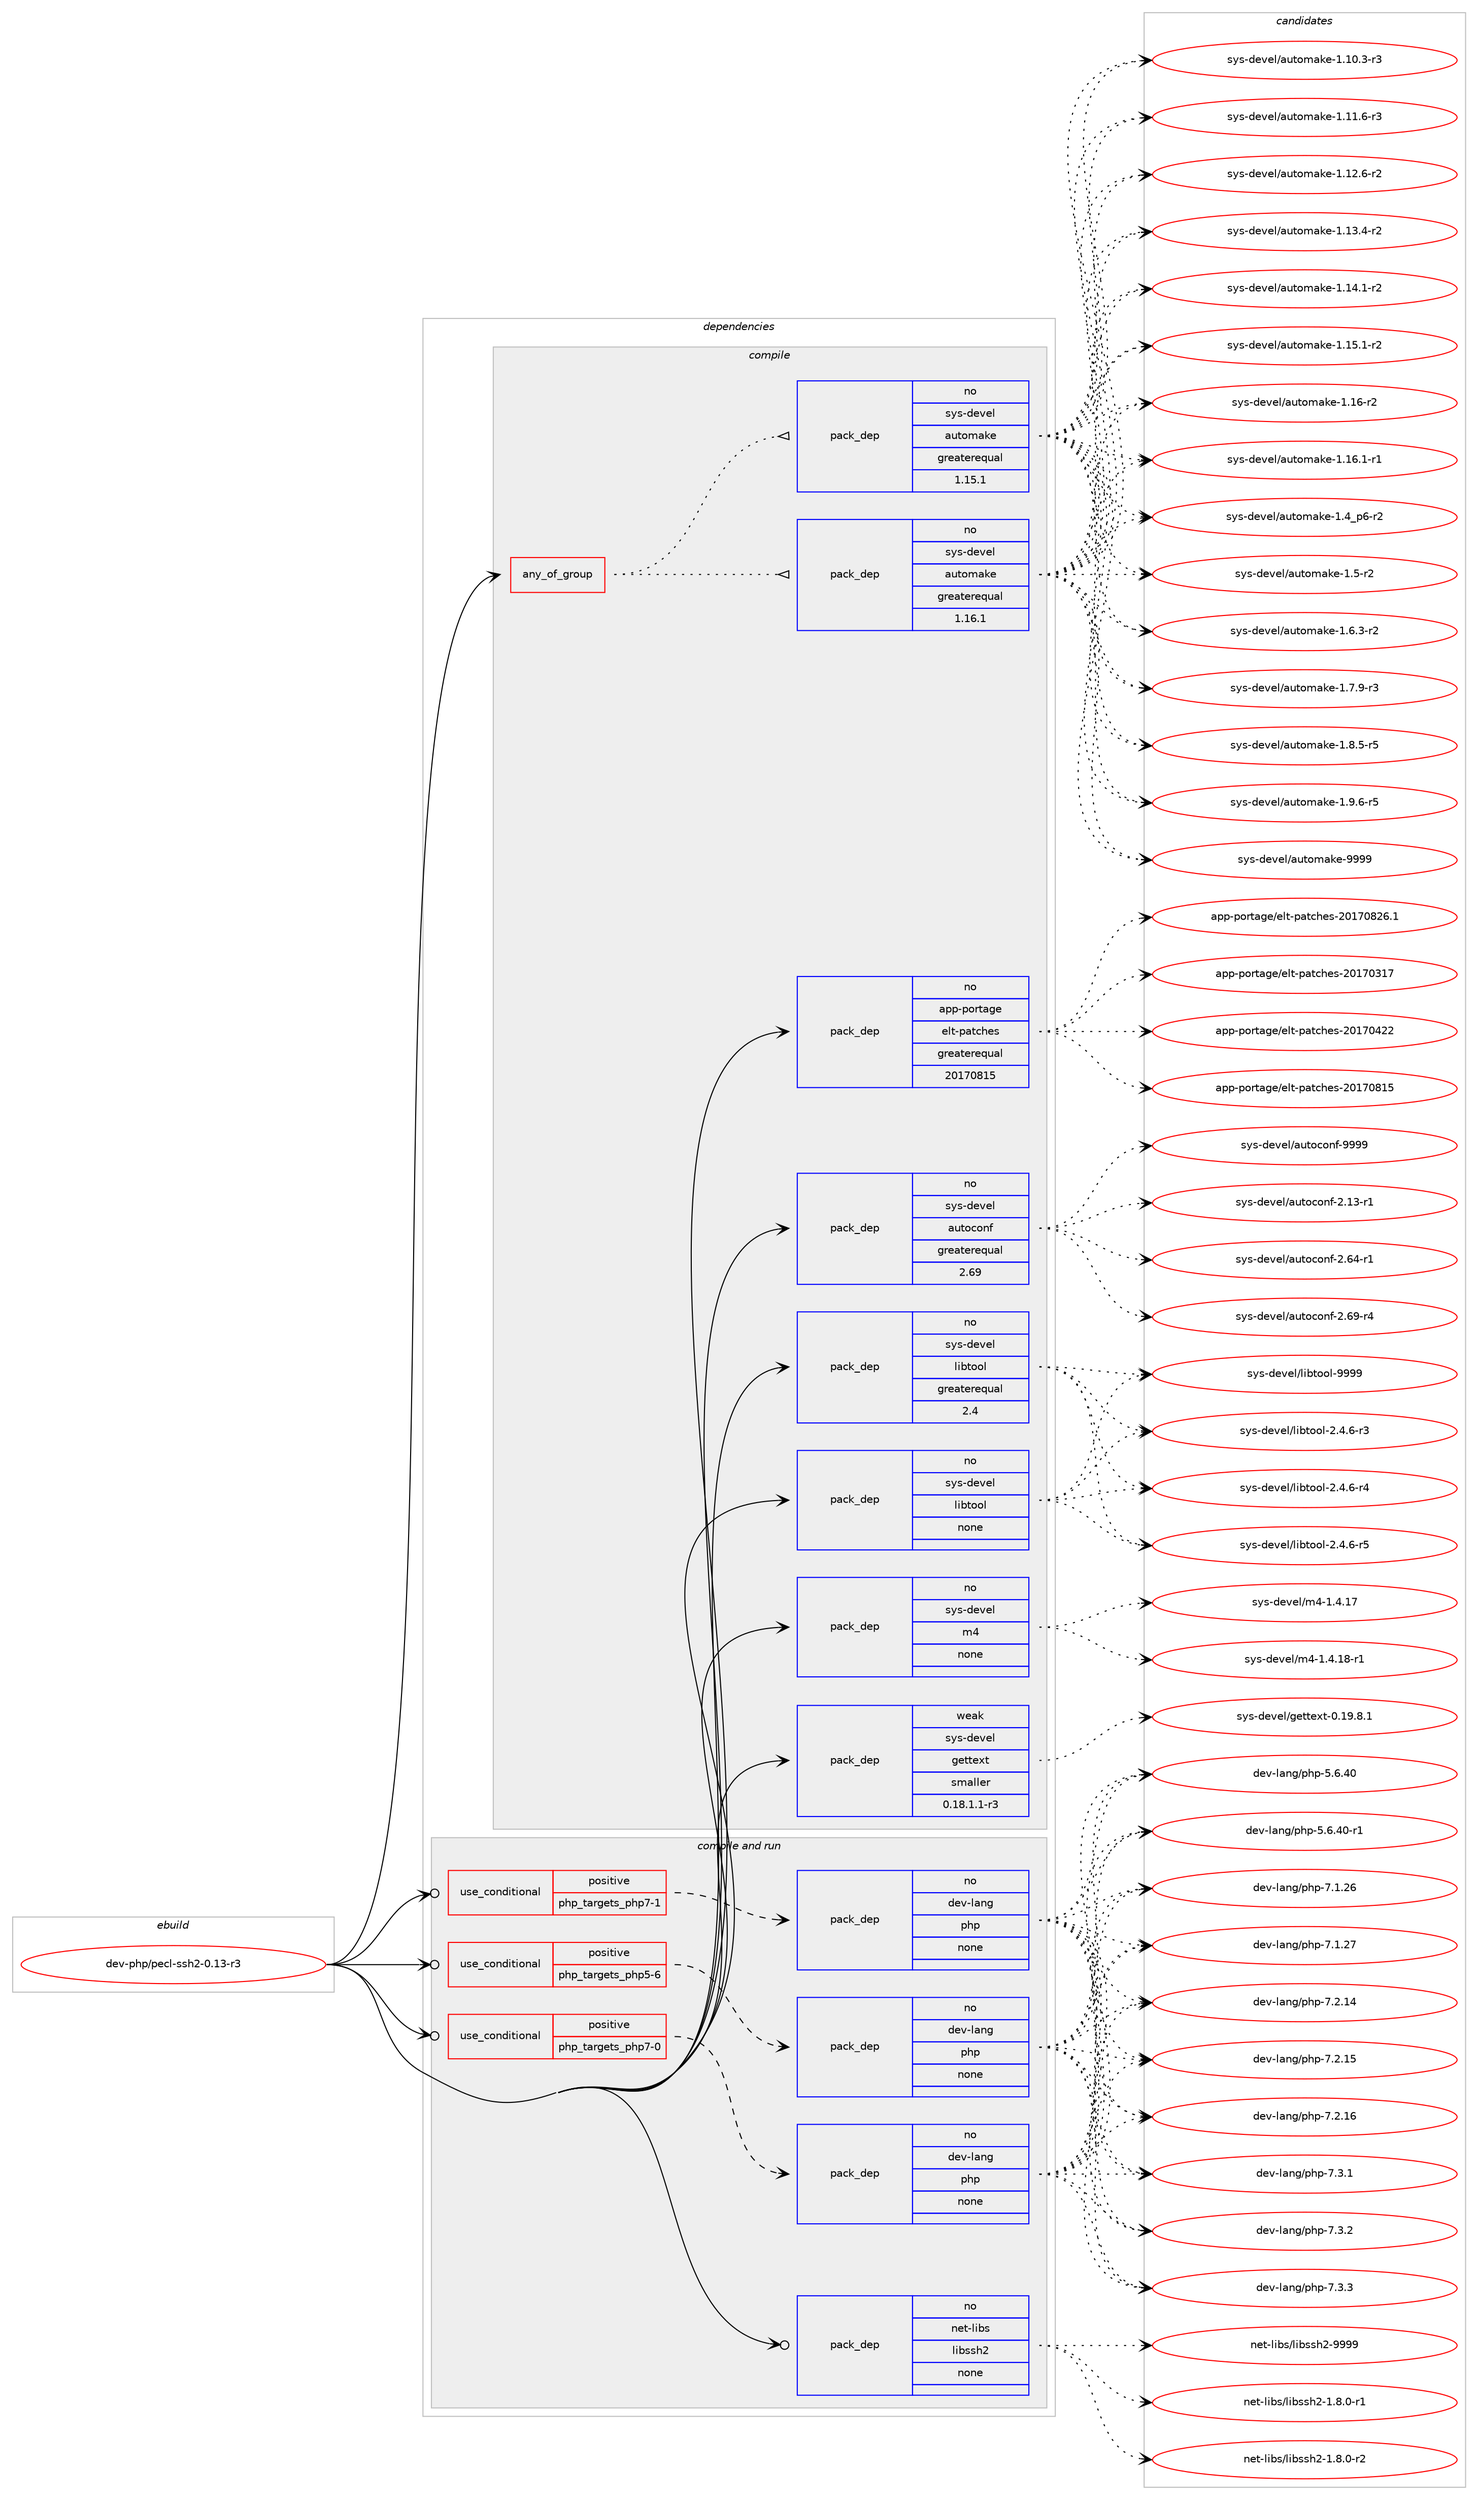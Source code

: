 digraph prolog {

# *************
# Graph options
# *************

newrank=true;
concentrate=true;
compound=true;
graph [rankdir=LR,fontname=Helvetica,fontsize=10,ranksep=1.5];#, ranksep=2.5, nodesep=0.2];
edge  [arrowhead=vee];
node  [fontname=Helvetica,fontsize=10];

# **********
# The ebuild
# **********

subgraph cluster_leftcol {
color=gray;
rank=same;
label=<<i>ebuild</i>>;
id [label="dev-php/pecl-ssh2-0.13-r3", color=red, width=4, href="../dev-php/pecl-ssh2-0.13-r3.svg"];
}

# ****************
# The dependencies
# ****************

subgraph cluster_midcol {
color=gray;
label=<<i>dependencies</i>>;
subgraph cluster_compile {
fillcolor="#eeeeee";
style=filled;
label=<<i>compile</i>>;
subgraph any22618 {
dependency1395302 [label=<<TABLE BORDER="0" CELLBORDER="1" CELLSPACING="0" CELLPADDING="4"><TR><TD CELLPADDING="10">any_of_group</TD></TR></TABLE>>, shape=none, color=red];subgraph pack1002196 {
dependency1395303 [label=<<TABLE BORDER="0" CELLBORDER="1" CELLSPACING="0" CELLPADDING="4" WIDTH="220"><TR><TD ROWSPAN="6" CELLPADDING="30">pack_dep</TD></TR><TR><TD WIDTH="110">no</TD></TR><TR><TD>sys-devel</TD></TR><TR><TD>automake</TD></TR><TR><TD>greaterequal</TD></TR><TR><TD>1.16.1</TD></TR></TABLE>>, shape=none, color=blue];
}
dependency1395302:e -> dependency1395303:w [weight=20,style="dotted",arrowhead="oinv"];
subgraph pack1002197 {
dependency1395304 [label=<<TABLE BORDER="0" CELLBORDER="1" CELLSPACING="0" CELLPADDING="4" WIDTH="220"><TR><TD ROWSPAN="6" CELLPADDING="30">pack_dep</TD></TR><TR><TD WIDTH="110">no</TD></TR><TR><TD>sys-devel</TD></TR><TR><TD>automake</TD></TR><TR><TD>greaterequal</TD></TR><TR><TD>1.15.1</TD></TR></TABLE>>, shape=none, color=blue];
}
dependency1395302:e -> dependency1395304:w [weight=20,style="dotted",arrowhead="oinv"];
}
id:e -> dependency1395302:w [weight=20,style="solid",arrowhead="vee"];
subgraph pack1002198 {
dependency1395305 [label=<<TABLE BORDER="0" CELLBORDER="1" CELLSPACING="0" CELLPADDING="4" WIDTH="220"><TR><TD ROWSPAN="6" CELLPADDING="30">pack_dep</TD></TR><TR><TD WIDTH="110">no</TD></TR><TR><TD>app-portage</TD></TR><TR><TD>elt-patches</TD></TR><TR><TD>greaterequal</TD></TR><TR><TD>20170815</TD></TR></TABLE>>, shape=none, color=blue];
}
id:e -> dependency1395305:w [weight=20,style="solid",arrowhead="vee"];
subgraph pack1002199 {
dependency1395306 [label=<<TABLE BORDER="0" CELLBORDER="1" CELLSPACING="0" CELLPADDING="4" WIDTH="220"><TR><TD ROWSPAN="6" CELLPADDING="30">pack_dep</TD></TR><TR><TD WIDTH="110">no</TD></TR><TR><TD>sys-devel</TD></TR><TR><TD>autoconf</TD></TR><TR><TD>greaterequal</TD></TR><TR><TD>2.69</TD></TR></TABLE>>, shape=none, color=blue];
}
id:e -> dependency1395306:w [weight=20,style="solid",arrowhead="vee"];
subgraph pack1002200 {
dependency1395307 [label=<<TABLE BORDER="0" CELLBORDER="1" CELLSPACING="0" CELLPADDING="4" WIDTH="220"><TR><TD ROWSPAN="6" CELLPADDING="30">pack_dep</TD></TR><TR><TD WIDTH="110">no</TD></TR><TR><TD>sys-devel</TD></TR><TR><TD>libtool</TD></TR><TR><TD>greaterequal</TD></TR><TR><TD>2.4</TD></TR></TABLE>>, shape=none, color=blue];
}
id:e -> dependency1395307:w [weight=20,style="solid",arrowhead="vee"];
subgraph pack1002201 {
dependency1395308 [label=<<TABLE BORDER="0" CELLBORDER="1" CELLSPACING="0" CELLPADDING="4" WIDTH="220"><TR><TD ROWSPAN="6" CELLPADDING="30">pack_dep</TD></TR><TR><TD WIDTH="110">no</TD></TR><TR><TD>sys-devel</TD></TR><TR><TD>libtool</TD></TR><TR><TD>none</TD></TR><TR><TD></TD></TR></TABLE>>, shape=none, color=blue];
}
id:e -> dependency1395308:w [weight=20,style="solid",arrowhead="vee"];
subgraph pack1002202 {
dependency1395309 [label=<<TABLE BORDER="0" CELLBORDER="1" CELLSPACING="0" CELLPADDING="4" WIDTH="220"><TR><TD ROWSPAN="6" CELLPADDING="30">pack_dep</TD></TR><TR><TD WIDTH="110">no</TD></TR><TR><TD>sys-devel</TD></TR><TR><TD>m4</TD></TR><TR><TD>none</TD></TR><TR><TD></TD></TR></TABLE>>, shape=none, color=blue];
}
id:e -> dependency1395309:w [weight=20,style="solid",arrowhead="vee"];
subgraph pack1002203 {
dependency1395310 [label=<<TABLE BORDER="0" CELLBORDER="1" CELLSPACING="0" CELLPADDING="4" WIDTH="220"><TR><TD ROWSPAN="6" CELLPADDING="30">pack_dep</TD></TR><TR><TD WIDTH="110">weak</TD></TR><TR><TD>sys-devel</TD></TR><TR><TD>gettext</TD></TR><TR><TD>smaller</TD></TR><TR><TD>0.18.1.1-r3</TD></TR></TABLE>>, shape=none, color=blue];
}
id:e -> dependency1395310:w [weight=20,style="solid",arrowhead="vee"];
}
subgraph cluster_compileandrun {
fillcolor="#eeeeee";
style=filled;
label=<<i>compile and run</i>>;
subgraph cond369923 {
dependency1395311 [label=<<TABLE BORDER="0" CELLBORDER="1" CELLSPACING="0" CELLPADDING="4"><TR><TD ROWSPAN="3" CELLPADDING="10">use_conditional</TD></TR><TR><TD>positive</TD></TR><TR><TD>php_targets_php5-6</TD></TR></TABLE>>, shape=none, color=red];
subgraph pack1002204 {
dependency1395312 [label=<<TABLE BORDER="0" CELLBORDER="1" CELLSPACING="0" CELLPADDING="4" WIDTH="220"><TR><TD ROWSPAN="6" CELLPADDING="30">pack_dep</TD></TR><TR><TD WIDTH="110">no</TD></TR><TR><TD>dev-lang</TD></TR><TR><TD>php</TD></TR><TR><TD>none</TD></TR><TR><TD></TD></TR></TABLE>>, shape=none, color=blue];
}
dependency1395311:e -> dependency1395312:w [weight=20,style="dashed",arrowhead="vee"];
}
id:e -> dependency1395311:w [weight=20,style="solid",arrowhead="odotvee"];
subgraph cond369924 {
dependency1395313 [label=<<TABLE BORDER="0" CELLBORDER="1" CELLSPACING="0" CELLPADDING="4"><TR><TD ROWSPAN="3" CELLPADDING="10">use_conditional</TD></TR><TR><TD>positive</TD></TR><TR><TD>php_targets_php7-0</TD></TR></TABLE>>, shape=none, color=red];
subgraph pack1002205 {
dependency1395314 [label=<<TABLE BORDER="0" CELLBORDER="1" CELLSPACING="0" CELLPADDING="4" WIDTH="220"><TR><TD ROWSPAN="6" CELLPADDING="30">pack_dep</TD></TR><TR><TD WIDTH="110">no</TD></TR><TR><TD>dev-lang</TD></TR><TR><TD>php</TD></TR><TR><TD>none</TD></TR><TR><TD></TD></TR></TABLE>>, shape=none, color=blue];
}
dependency1395313:e -> dependency1395314:w [weight=20,style="dashed",arrowhead="vee"];
}
id:e -> dependency1395313:w [weight=20,style="solid",arrowhead="odotvee"];
subgraph cond369925 {
dependency1395315 [label=<<TABLE BORDER="0" CELLBORDER="1" CELLSPACING="0" CELLPADDING="4"><TR><TD ROWSPAN="3" CELLPADDING="10">use_conditional</TD></TR><TR><TD>positive</TD></TR><TR><TD>php_targets_php7-1</TD></TR></TABLE>>, shape=none, color=red];
subgraph pack1002206 {
dependency1395316 [label=<<TABLE BORDER="0" CELLBORDER="1" CELLSPACING="0" CELLPADDING="4" WIDTH="220"><TR><TD ROWSPAN="6" CELLPADDING="30">pack_dep</TD></TR><TR><TD WIDTH="110">no</TD></TR><TR><TD>dev-lang</TD></TR><TR><TD>php</TD></TR><TR><TD>none</TD></TR><TR><TD></TD></TR></TABLE>>, shape=none, color=blue];
}
dependency1395315:e -> dependency1395316:w [weight=20,style="dashed",arrowhead="vee"];
}
id:e -> dependency1395315:w [weight=20,style="solid",arrowhead="odotvee"];
subgraph pack1002207 {
dependency1395317 [label=<<TABLE BORDER="0" CELLBORDER="1" CELLSPACING="0" CELLPADDING="4" WIDTH="220"><TR><TD ROWSPAN="6" CELLPADDING="30">pack_dep</TD></TR><TR><TD WIDTH="110">no</TD></TR><TR><TD>net-libs</TD></TR><TR><TD>libssh2</TD></TR><TR><TD>none</TD></TR><TR><TD></TD></TR></TABLE>>, shape=none, color=blue];
}
id:e -> dependency1395317:w [weight=20,style="solid",arrowhead="odotvee"];
}
subgraph cluster_run {
fillcolor="#eeeeee";
style=filled;
label=<<i>run</i>>;
}
}

# **************
# The candidates
# **************

subgraph cluster_choices {
rank=same;
color=gray;
label=<<i>candidates</i>>;

subgraph choice1002196 {
color=black;
nodesep=1;
choice11512111545100101118101108479711711611110997107101454946494846514511451 [label="sys-devel/automake-1.10.3-r3", color=red, width=4,href="../sys-devel/automake-1.10.3-r3.svg"];
choice11512111545100101118101108479711711611110997107101454946494946544511451 [label="sys-devel/automake-1.11.6-r3", color=red, width=4,href="../sys-devel/automake-1.11.6-r3.svg"];
choice11512111545100101118101108479711711611110997107101454946495046544511450 [label="sys-devel/automake-1.12.6-r2", color=red, width=4,href="../sys-devel/automake-1.12.6-r2.svg"];
choice11512111545100101118101108479711711611110997107101454946495146524511450 [label="sys-devel/automake-1.13.4-r2", color=red, width=4,href="../sys-devel/automake-1.13.4-r2.svg"];
choice11512111545100101118101108479711711611110997107101454946495246494511450 [label="sys-devel/automake-1.14.1-r2", color=red, width=4,href="../sys-devel/automake-1.14.1-r2.svg"];
choice11512111545100101118101108479711711611110997107101454946495346494511450 [label="sys-devel/automake-1.15.1-r2", color=red, width=4,href="../sys-devel/automake-1.15.1-r2.svg"];
choice1151211154510010111810110847971171161111099710710145494649544511450 [label="sys-devel/automake-1.16-r2", color=red, width=4,href="../sys-devel/automake-1.16-r2.svg"];
choice11512111545100101118101108479711711611110997107101454946495446494511449 [label="sys-devel/automake-1.16.1-r1", color=red, width=4,href="../sys-devel/automake-1.16.1-r1.svg"];
choice115121115451001011181011084797117116111109971071014549465295112544511450 [label="sys-devel/automake-1.4_p6-r2", color=red, width=4,href="../sys-devel/automake-1.4_p6-r2.svg"];
choice11512111545100101118101108479711711611110997107101454946534511450 [label="sys-devel/automake-1.5-r2", color=red, width=4,href="../sys-devel/automake-1.5-r2.svg"];
choice115121115451001011181011084797117116111109971071014549465446514511450 [label="sys-devel/automake-1.6.3-r2", color=red, width=4,href="../sys-devel/automake-1.6.3-r2.svg"];
choice115121115451001011181011084797117116111109971071014549465546574511451 [label="sys-devel/automake-1.7.9-r3", color=red, width=4,href="../sys-devel/automake-1.7.9-r3.svg"];
choice115121115451001011181011084797117116111109971071014549465646534511453 [label="sys-devel/automake-1.8.5-r5", color=red, width=4,href="../sys-devel/automake-1.8.5-r5.svg"];
choice115121115451001011181011084797117116111109971071014549465746544511453 [label="sys-devel/automake-1.9.6-r5", color=red, width=4,href="../sys-devel/automake-1.9.6-r5.svg"];
choice115121115451001011181011084797117116111109971071014557575757 [label="sys-devel/automake-9999", color=red, width=4,href="../sys-devel/automake-9999.svg"];
dependency1395303:e -> choice11512111545100101118101108479711711611110997107101454946494846514511451:w [style=dotted,weight="100"];
dependency1395303:e -> choice11512111545100101118101108479711711611110997107101454946494946544511451:w [style=dotted,weight="100"];
dependency1395303:e -> choice11512111545100101118101108479711711611110997107101454946495046544511450:w [style=dotted,weight="100"];
dependency1395303:e -> choice11512111545100101118101108479711711611110997107101454946495146524511450:w [style=dotted,weight="100"];
dependency1395303:e -> choice11512111545100101118101108479711711611110997107101454946495246494511450:w [style=dotted,weight="100"];
dependency1395303:e -> choice11512111545100101118101108479711711611110997107101454946495346494511450:w [style=dotted,weight="100"];
dependency1395303:e -> choice1151211154510010111810110847971171161111099710710145494649544511450:w [style=dotted,weight="100"];
dependency1395303:e -> choice11512111545100101118101108479711711611110997107101454946495446494511449:w [style=dotted,weight="100"];
dependency1395303:e -> choice115121115451001011181011084797117116111109971071014549465295112544511450:w [style=dotted,weight="100"];
dependency1395303:e -> choice11512111545100101118101108479711711611110997107101454946534511450:w [style=dotted,weight="100"];
dependency1395303:e -> choice115121115451001011181011084797117116111109971071014549465446514511450:w [style=dotted,weight="100"];
dependency1395303:e -> choice115121115451001011181011084797117116111109971071014549465546574511451:w [style=dotted,weight="100"];
dependency1395303:e -> choice115121115451001011181011084797117116111109971071014549465646534511453:w [style=dotted,weight="100"];
dependency1395303:e -> choice115121115451001011181011084797117116111109971071014549465746544511453:w [style=dotted,weight="100"];
dependency1395303:e -> choice115121115451001011181011084797117116111109971071014557575757:w [style=dotted,weight="100"];
}
subgraph choice1002197 {
color=black;
nodesep=1;
choice11512111545100101118101108479711711611110997107101454946494846514511451 [label="sys-devel/automake-1.10.3-r3", color=red, width=4,href="../sys-devel/automake-1.10.3-r3.svg"];
choice11512111545100101118101108479711711611110997107101454946494946544511451 [label="sys-devel/automake-1.11.6-r3", color=red, width=4,href="../sys-devel/automake-1.11.6-r3.svg"];
choice11512111545100101118101108479711711611110997107101454946495046544511450 [label="sys-devel/automake-1.12.6-r2", color=red, width=4,href="../sys-devel/automake-1.12.6-r2.svg"];
choice11512111545100101118101108479711711611110997107101454946495146524511450 [label="sys-devel/automake-1.13.4-r2", color=red, width=4,href="../sys-devel/automake-1.13.4-r2.svg"];
choice11512111545100101118101108479711711611110997107101454946495246494511450 [label="sys-devel/automake-1.14.1-r2", color=red, width=4,href="../sys-devel/automake-1.14.1-r2.svg"];
choice11512111545100101118101108479711711611110997107101454946495346494511450 [label="sys-devel/automake-1.15.1-r2", color=red, width=4,href="../sys-devel/automake-1.15.1-r2.svg"];
choice1151211154510010111810110847971171161111099710710145494649544511450 [label="sys-devel/automake-1.16-r2", color=red, width=4,href="../sys-devel/automake-1.16-r2.svg"];
choice11512111545100101118101108479711711611110997107101454946495446494511449 [label="sys-devel/automake-1.16.1-r1", color=red, width=4,href="../sys-devel/automake-1.16.1-r1.svg"];
choice115121115451001011181011084797117116111109971071014549465295112544511450 [label="sys-devel/automake-1.4_p6-r2", color=red, width=4,href="../sys-devel/automake-1.4_p6-r2.svg"];
choice11512111545100101118101108479711711611110997107101454946534511450 [label="sys-devel/automake-1.5-r2", color=red, width=4,href="../sys-devel/automake-1.5-r2.svg"];
choice115121115451001011181011084797117116111109971071014549465446514511450 [label="sys-devel/automake-1.6.3-r2", color=red, width=4,href="../sys-devel/automake-1.6.3-r2.svg"];
choice115121115451001011181011084797117116111109971071014549465546574511451 [label="sys-devel/automake-1.7.9-r3", color=red, width=4,href="../sys-devel/automake-1.7.9-r3.svg"];
choice115121115451001011181011084797117116111109971071014549465646534511453 [label="sys-devel/automake-1.8.5-r5", color=red, width=4,href="../sys-devel/automake-1.8.5-r5.svg"];
choice115121115451001011181011084797117116111109971071014549465746544511453 [label="sys-devel/automake-1.9.6-r5", color=red, width=4,href="../sys-devel/automake-1.9.6-r5.svg"];
choice115121115451001011181011084797117116111109971071014557575757 [label="sys-devel/automake-9999", color=red, width=4,href="../sys-devel/automake-9999.svg"];
dependency1395304:e -> choice11512111545100101118101108479711711611110997107101454946494846514511451:w [style=dotted,weight="100"];
dependency1395304:e -> choice11512111545100101118101108479711711611110997107101454946494946544511451:w [style=dotted,weight="100"];
dependency1395304:e -> choice11512111545100101118101108479711711611110997107101454946495046544511450:w [style=dotted,weight="100"];
dependency1395304:e -> choice11512111545100101118101108479711711611110997107101454946495146524511450:w [style=dotted,weight="100"];
dependency1395304:e -> choice11512111545100101118101108479711711611110997107101454946495246494511450:w [style=dotted,weight="100"];
dependency1395304:e -> choice11512111545100101118101108479711711611110997107101454946495346494511450:w [style=dotted,weight="100"];
dependency1395304:e -> choice1151211154510010111810110847971171161111099710710145494649544511450:w [style=dotted,weight="100"];
dependency1395304:e -> choice11512111545100101118101108479711711611110997107101454946495446494511449:w [style=dotted,weight="100"];
dependency1395304:e -> choice115121115451001011181011084797117116111109971071014549465295112544511450:w [style=dotted,weight="100"];
dependency1395304:e -> choice11512111545100101118101108479711711611110997107101454946534511450:w [style=dotted,weight="100"];
dependency1395304:e -> choice115121115451001011181011084797117116111109971071014549465446514511450:w [style=dotted,weight="100"];
dependency1395304:e -> choice115121115451001011181011084797117116111109971071014549465546574511451:w [style=dotted,weight="100"];
dependency1395304:e -> choice115121115451001011181011084797117116111109971071014549465646534511453:w [style=dotted,weight="100"];
dependency1395304:e -> choice115121115451001011181011084797117116111109971071014549465746544511453:w [style=dotted,weight="100"];
dependency1395304:e -> choice115121115451001011181011084797117116111109971071014557575757:w [style=dotted,weight="100"];
}
subgraph choice1002198 {
color=black;
nodesep=1;
choice97112112451121111141169710310147101108116451129711699104101115455048495548514955 [label="app-portage/elt-patches-20170317", color=red, width=4,href="../app-portage/elt-patches-20170317.svg"];
choice97112112451121111141169710310147101108116451129711699104101115455048495548525050 [label="app-portage/elt-patches-20170422", color=red, width=4,href="../app-portage/elt-patches-20170422.svg"];
choice97112112451121111141169710310147101108116451129711699104101115455048495548564953 [label="app-portage/elt-patches-20170815", color=red, width=4,href="../app-portage/elt-patches-20170815.svg"];
choice971121124511211111411697103101471011081164511297116991041011154550484955485650544649 [label="app-portage/elt-patches-20170826.1", color=red, width=4,href="../app-portage/elt-patches-20170826.1.svg"];
dependency1395305:e -> choice97112112451121111141169710310147101108116451129711699104101115455048495548514955:w [style=dotted,weight="100"];
dependency1395305:e -> choice97112112451121111141169710310147101108116451129711699104101115455048495548525050:w [style=dotted,weight="100"];
dependency1395305:e -> choice97112112451121111141169710310147101108116451129711699104101115455048495548564953:w [style=dotted,weight="100"];
dependency1395305:e -> choice971121124511211111411697103101471011081164511297116991041011154550484955485650544649:w [style=dotted,weight="100"];
}
subgraph choice1002199 {
color=black;
nodesep=1;
choice1151211154510010111810110847971171161119911111010245504649514511449 [label="sys-devel/autoconf-2.13-r1", color=red, width=4,href="../sys-devel/autoconf-2.13-r1.svg"];
choice1151211154510010111810110847971171161119911111010245504654524511449 [label="sys-devel/autoconf-2.64-r1", color=red, width=4,href="../sys-devel/autoconf-2.64-r1.svg"];
choice1151211154510010111810110847971171161119911111010245504654574511452 [label="sys-devel/autoconf-2.69-r4", color=red, width=4,href="../sys-devel/autoconf-2.69-r4.svg"];
choice115121115451001011181011084797117116111991111101024557575757 [label="sys-devel/autoconf-9999", color=red, width=4,href="../sys-devel/autoconf-9999.svg"];
dependency1395306:e -> choice1151211154510010111810110847971171161119911111010245504649514511449:w [style=dotted,weight="100"];
dependency1395306:e -> choice1151211154510010111810110847971171161119911111010245504654524511449:w [style=dotted,weight="100"];
dependency1395306:e -> choice1151211154510010111810110847971171161119911111010245504654574511452:w [style=dotted,weight="100"];
dependency1395306:e -> choice115121115451001011181011084797117116111991111101024557575757:w [style=dotted,weight="100"];
}
subgraph choice1002200 {
color=black;
nodesep=1;
choice1151211154510010111810110847108105981161111111084550465246544511451 [label="sys-devel/libtool-2.4.6-r3", color=red, width=4,href="../sys-devel/libtool-2.4.6-r3.svg"];
choice1151211154510010111810110847108105981161111111084550465246544511452 [label="sys-devel/libtool-2.4.6-r4", color=red, width=4,href="../sys-devel/libtool-2.4.6-r4.svg"];
choice1151211154510010111810110847108105981161111111084550465246544511453 [label="sys-devel/libtool-2.4.6-r5", color=red, width=4,href="../sys-devel/libtool-2.4.6-r5.svg"];
choice1151211154510010111810110847108105981161111111084557575757 [label="sys-devel/libtool-9999", color=red, width=4,href="../sys-devel/libtool-9999.svg"];
dependency1395307:e -> choice1151211154510010111810110847108105981161111111084550465246544511451:w [style=dotted,weight="100"];
dependency1395307:e -> choice1151211154510010111810110847108105981161111111084550465246544511452:w [style=dotted,weight="100"];
dependency1395307:e -> choice1151211154510010111810110847108105981161111111084550465246544511453:w [style=dotted,weight="100"];
dependency1395307:e -> choice1151211154510010111810110847108105981161111111084557575757:w [style=dotted,weight="100"];
}
subgraph choice1002201 {
color=black;
nodesep=1;
choice1151211154510010111810110847108105981161111111084550465246544511451 [label="sys-devel/libtool-2.4.6-r3", color=red, width=4,href="../sys-devel/libtool-2.4.6-r3.svg"];
choice1151211154510010111810110847108105981161111111084550465246544511452 [label="sys-devel/libtool-2.4.6-r4", color=red, width=4,href="../sys-devel/libtool-2.4.6-r4.svg"];
choice1151211154510010111810110847108105981161111111084550465246544511453 [label="sys-devel/libtool-2.4.6-r5", color=red, width=4,href="../sys-devel/libtool-2.4.6-r5.svg"];
choice1151211154510010111810110847108105981161111111084557575757 [label="sys-devel/libtool-9999", color=red, width=4,href="../sys-devel/libtool-9999.svg"];
dependency1395308:e -> choice1151211154510010111810110847108105981161111111084550465246544511451:w [style=dotted,weight="100"];
dependency1395308:e -> choice1151211154510010111810110847108105981161111111084550465246544511452:w [style=dotted,weight="100"];
dependency1395308:e -> choice1151211154510010111810110847108105981161111111084550465246544511453:w [style=dotted,weight="100"];
dependency1395308:e -> choice1151211154510010111810110847108105981161111111084557575757:w [style=dotted,weight="100"];
}
subgraph choice1002202 {
color=black;
nodesep=1;
choice11512111545100101118101108471095245494652464955 [label="sys-devel/m4-1.4.17", color=red, width=4,href="../sys-devel/m4-1.4.17.svg"];
choice115121115451001011181011084710952454946524649564511449 [label="sys-devel/m4-1.4.18-r1", color=red, width=4,href="../sys-devel/m4-1.4.18-r1.svg"];
dependency1395309:e -> choice11512111545100101118101108471095245494652464955:w [style=dotted,weight="100"];
dependency1395309:e -> choice115121115451001011181011084710952454946524649564511449:w [style=dotted,weight="100"];
}
subgraph choice1002203 {
color=black;
nodesep=1;
choice1151211154510010111810110847103101116116101120116454846495746564649 [label="sys-devel/gettext-0.19.8.1", color=red, width=4,href="../sys-devel/gettext-0.19.8.1.svg"];
dependency1395310:e -> choice1151211154510010111810110847103101116116101120116454846495746564649:w [style=dotted,weight="100"];
}
subgraph choice1002204 {
color=black;
nodesep=1;
choice10010111845108971101034711210411245534654465248 [label="dev-lang/php-5.6.40", color=red, width=4,href="../dev-lang/php-5.6.40.svg"];
choice100101118451089711010347112104112455346544652484511449 [label="dev-lang/php-5.6.40-r1", color=red, width=4,href="../dev-lang/php-5.6.40-r1.svg"];
choice10010111845108971101034711210411245554649465054 [label="dev-lang/php-7.1.26", color=red, width=4,href="../dev-lang/php-7.1.26.svg"];
choice10010111845108971101034711210411245554649465055 [label="dev-lang/php-7.1.27", color=red, width=4,href="../dev-lang/php-7.1.27.svg"];
choice10010111845108971101034711210411245554650464952 [label="dev-lang/php-7.2.14", color=red, width=4,href="../dev-lang/php-7.2.14.svg"];
choice10010111845108971101034711210411245554650464953 [label="dev-lang/php-7.2.15", color=red, width=4,href="../dev-lang/php-7.2.15.svg"];
choice10010111845108971101034711210411245554650464954 [label="dev-lang/php-7.2.16", color=red, width=4,href="../dev-lang/php-7.2.16.svg"];
choice100101118451089711010347112104112455546514649 [label="dev-lang/php-7.3.1", color=red, width=4,href="../dev-lang/php-7.3.1.svg"];
choice100101118451089711010347112104112455546514650 [label="dev-lang/php-7.3.2", color=red, width=4,href="../dev-lang/php-7.3.2.svg"];
choice100101118451089711010347112104112455546514651 [label="dev-lang/php-7.3.3", color=red, width=4,href="../dev-lang/php-7.3.3.svg"];
dependency1395312:e -> choice10010111845108971101034711210411245534654465248:w [style=dotted,weight="100"];
dependency1395312:e -> choice100101118451089711010347112104112455346544652484511449:w [style=dotted,weight="100"];
dependency1395312:e -> choice10010111845108971101034711210411245554649465054:w [style=dotted,weight="100"];
dependency1395312:e -> choice10010111845108971101034711210411245554649465055:w [style=dotted,weight="100"];
dependency1395312:e -> choice10010111845108971101034711210411245554650464952:w [style=dotted,weight="100"];
dependency1395312:e -> choice10010111845108971101034711210411245554650464953:w [style=dotted,weight="100"];
dependency1395312:e -> choice10010111845108971101034711210411245554650464954:w [style=dotted,weight="100"];
dependency1395312:e -> choice100101118451089711010347112104112455546514649:w [style=dotted,weight="100"];
dependency1395312:e -> choice100101118451089711010347112104112455546514650:w [style=dotted,weight="100"];
dependency1395312:e -> choice100101118451089711010347112104112455546514651:w [style=dotted,weight="100"];
}
subgraph choice1002205 {
color=black;
nodesep=1;
choice10010111845108971101034711210411245534654465248 [label="dev-lang/php-5.6.40", color=red, width=4,href="../dev-lang/php-5.6.40.svg"];
choice100101118451089711010347112104112455346544652484511449 [label="dev-lang/php-5.6.40-r1", color=red, width=4,href="../dev-lang/php-5.6.40-r1.svg"];
choice10010111845108971101034711210411245554649465054 [label="dev-lang/php-7.1.26", color=red, width=4,href="../dev-lang/php-7.1.26.svg"];
choice10010111845108971101034711210411245554649465055 [label="dev-lang/php-7.1.27", color=red, width=4,href="../dev-lang/php-7.1.27.svg"];
choice10010111845108971101034711210411245554650464952 [label="dev-lang/php-7.2.14", color=red, width=4,href="../dev-lang/php-7.2.14.svg"];
choice10010111845108971101034711210411245554650464953 [label="dev-lang/php-7.2.15", color=red, width=4,href="../dev-lang/php-7.2.15.svg"];
choice10010111845108971101034711210411245554650464954 [label="dev-lang/php-7.2.16", color=red, width=4,href="../dev-lang/php-7.2.16.svg"];
choice100101118451089711010347112104112455546514649 [label="dev-lang/php-7.3.1", color=red, width=4,href="../dev-lang/php-7.3.1.svg"];
choice100101118451089711010347112104112455546514650 [label="dev-lang/php-7.3.2", color=red, width=4,href="../dev-lang/php-7.3.2.svg"];
choice100101118451089711010347112104112455546514651 [label="dev-lang/php-7.3.3", color=red, width=4,href="../dev-lang/php-7.3.3.svg"];
dependency1395314:e -> choice10010111845108971101034711210411245534654465248:w [style=dotted,weight="100"];
dependency1395314:e -> choice100101118451089711010347112104112455346544652484511449:w [style=dotted,weight="100"];
dependency1395314:e -> choice10010111845108971101034711210411245554649465054:w [style=dotted,weight="100"];
dependency1395314:e -> choice10010111845108971101034711210411245554649465055:w [style=dotted,weight="100"];
dependency1395314:e -> choice10010111845108971101034711210411245554650464952:w [style=dotted,weight="100"];
dependency1395314:e -> choice10010111845108971101034711210411245554650464953:w [style=dotted,weight="100"];
dependency1395314:e -> choice10010111845108971101034711210411245554650464954:w [style=dotted,weight="100"];
dependency1395314:e -> choice100101118451089711010347112104112455546514649:w [style=dotted,weight="100"];
dependency1395314:e -> choice100101118451089711010347112104112455546514650:w [style=dotted,weight="100"];
dependency1395314:e -> choice100101118451089711010347112104112455546514651:w [style=dotted,weight="100"];
}
subgraph choice1002206 {
color=black;
nodesep=1;
choice10010111845108971101034711210411245534654465248 [label="dev-lang/php-5.6.40", color=red, width=4,href="../dev-lang/php-5.6.40.svg"];
choice100101118451089711010347112104112455346544652484511449 [label="dev-lang/php-5.6.40-r1", color=red, width=4,href="../dev-lang/php-5.6.40-r1.svg"];
choice10010111845108971101034711210411245554649465054 [label="dev-lang/php-7.1.26", color=red, width=4,href="../dev-lang/php-7.1.26.svg"];
choice10010111845108971101034711210411245554649465055 [label="dev-lang/php-7.1.27", color=red, width=4,href="../dev-lang/php-7.1.27.svg"];
choice10010111845108971101034711210411245554650464952 [label="dev-lang/php-7.2.14", color=red, width=4,href="../dev-lang/php-7.2.14.svg"];
choice10010111845108971101034711210411245554650464953 [label="dev-lang/php-7.2.15", color=red, width=4,href="../dev-lang/php-7.2.15.svg"];
choice10010111845108971101034711210411245554650464954 [label="dev-lang/php-7.2.16", color=red, width=4,href="../dev-lang/php-7.2.16.svg"];
choice100101118451089711010347112104112455546514649 [label="dev-lang/php-7.3.1", color=red, width=4,href="../dev-lang/php-7.3.1.svg"];
choice100101118451089711010347112104112455546514650 [label="dev-lang/php-7.3.2", color=red, width=4,href="../dev-lang/php-7.3.2.svg"];
choice100101118451089711010347112104112455546514651 [label="dev-lang/php-7.3.3", color=red, width=4,href="../dev-lang/php-7.3.3.svg"];
dependency1395316:e -> choice10010111845108971101034711210411245534654465248:w [style=dotted,weight="100"];
dependency1395316:e -> choice100101118451089711010347112104112455346544652484511449:w [style=dotted,weight="100"];
dependency1395316:e -> choice10010111845108971101034711210411245554649465054:w [style=dotted,weight="100"];
dependency1395316:e -> choice10010111845108971101034711210411245554649465055:w [style=dotted,weight="100"];
dependency1395316:e -> choice10010111845108971101034711210411245554650464952:w [style=dotted,weight="100"];
dependency1395316:e -> choice10010111845108971101034711210411245554650464953:w [style=dotted,weight="100"];
dependency1395316:e -> choice10010111845108971101034711210411245554650464954:w [style=dotted,weight="100"];
dependency1395316:e -> choice100101118451089711010347112104112455546514649:w [style=dotted,weight="100"];
dependency1395316:e -> choice100101118451089711010347112104112455546514650:w [style=dotted,weight="100"];
dependency1395316:e -> choice100101118451089711010347112104112455546514651:w [style=dotted,weight="100"];
}
subgraph choice1002207 {
color=black;
nodesep=1;
choice11010111645108105981154710810598115115104504549465646484511449 [label="net-libs/libssh2-1.8.0-r1", color=red, width=4,href="../net-libs/libssh2-1.8.0-r1.svg"];
choice11010111645108105981154710810598115115104504549465646484511450 [label="net-libs/libssh2-1.8.0-r2", color=red, width=4,href="../net-libs/libssh2-1.8.0-r2.svg"];
choice11010111645108105981154710810598115115104504557575757 [label="net-libs/libssh2-9999", color=red, width=4,href="../net-libs/libssh2-9999.svg"];
dependency1395317:e -> choice11010111645108105981154710810598115115104504549465646484511449:w [style=dotted,weight="100"];
dependency1395317:e -> choice11010111645108105981154710810598115115104504549465646484511450:w [style=dotted,weight="100"];
dependency1395317:e -> choice11010111645108105981154710810598115115104504557575757:w [style=dotted,weight="100"];
}
}

}
